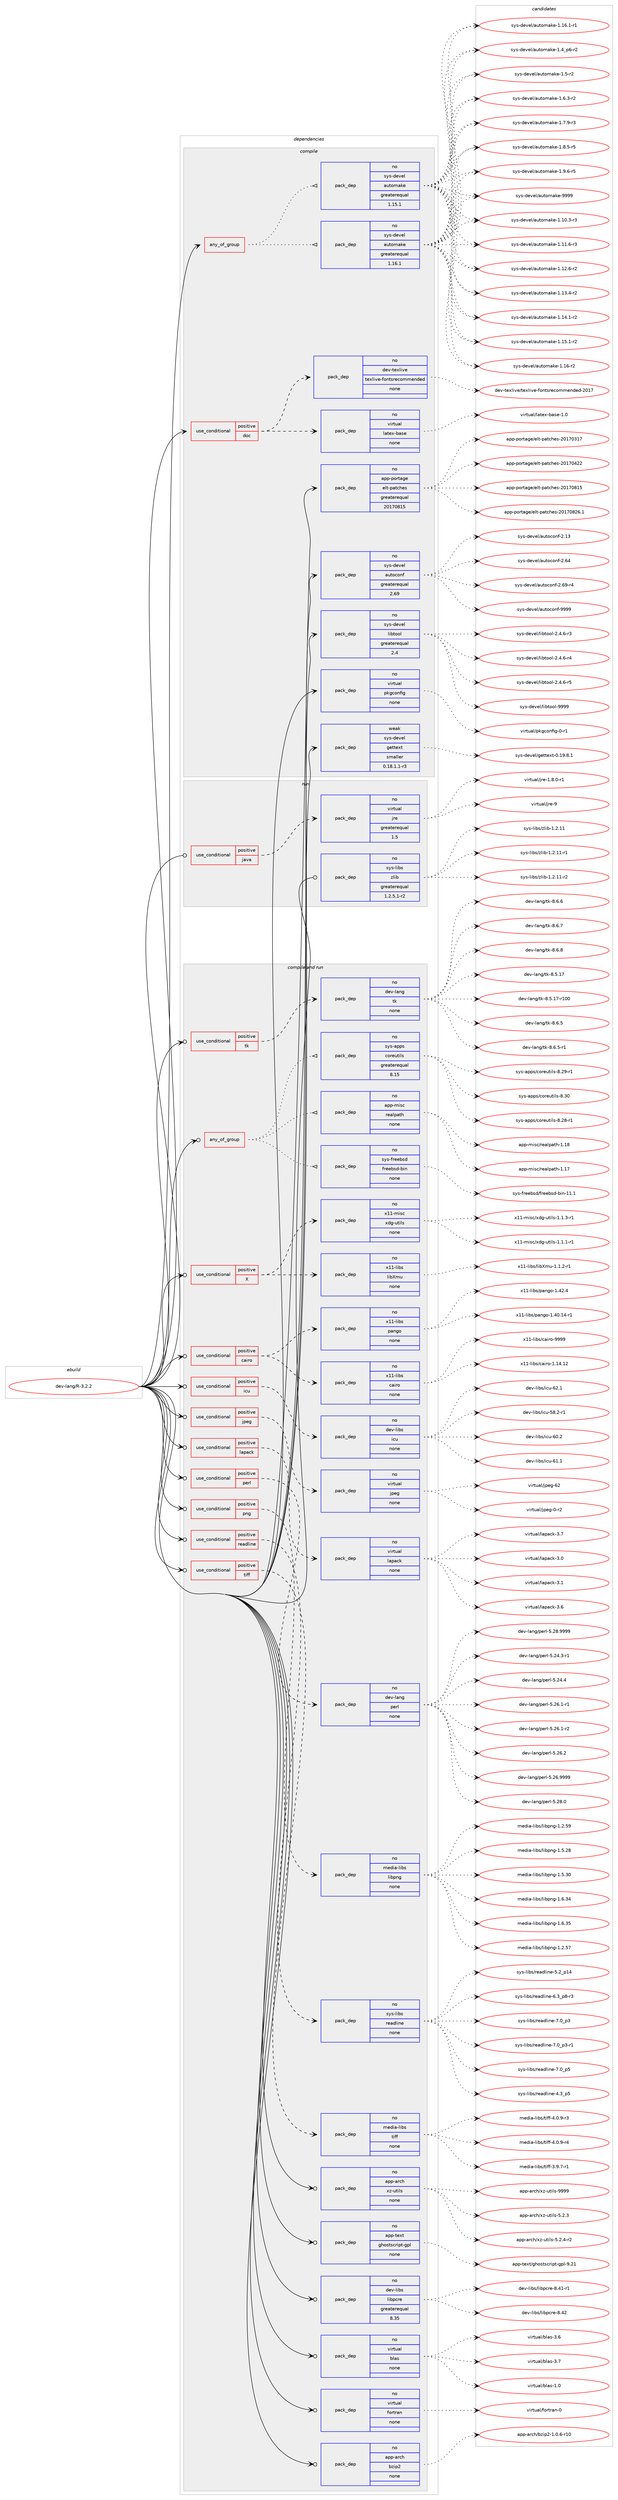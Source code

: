 digraph prolog {

# *************
# Graph options
# *************

newrank=true;
concentrate=true;
compound=true;
graph [rankdir=LR,fontname=Helvetica,fontsize=10,ranksep=1.5];#, ranksep=2.5, nodesep=0.2];
edge  [arrowhead=vee];
node  [fontname=Helvetica,fontsize=10];

# **********
# The ebuild
# **********

subgraph cluster_leftcol {
color=gray;
rank=same;
label=<<i>ebuild</i>>;
id [label="dev-lang/R-3.2.2", color=red, width=4, href="../dev-lang/R-3.2.2.svg"];
}

# ****************
# The dependencies
# ****************

subgraph cluster_midcol {
color=gray;
label=<<i>dependencies</i>>;
subgraph cluster_compile {
fillcolor="#eeeeee";
style=filled;
label=<<i>compile</i>>;
subgraph any60 {
dependency2700 [label=<<TABLE BORDER="0" CELLBORDER="1" CELLSPACING="0" CELLPADDING="4"><TR><TD CELLPADDING="10">any_of_group</TD></TR></TABLE>>, shape=none, color=red];subgraph pack1831 {
dependency2701 [label=<<TABLE BORDER="0" CELLBORDER="1" CELLSPACING="0" CELLPADDING="4" WIDTH="220"><TR><TD ROWSPAN="6" CELLPADDING="30">pack_dep</TD></TR><TR><TD WIDTH="110">no</TD></TR><TR><TD>sys-devel</TD></TR><TR><TD>automake</TD></TR><TR><TD>greaterequal</TD></TR><TR><TD>1.16.1</TD></TR></TABLE>>, shape=none, color=blue];
}
dependency2700:e -> dependency2701:w [weight=20,style="dotted",arrowhead="oinv"];
subgraph pack1832 {
dependency2702 [label=<<TABLE BORDER="0" CELLBORDER="1" CELLSPACING="0" CELLPADDING="4" WIDTH="220"><TR><TD ROWSPAN="6" CELLPADDING="30">pack_dep</TD></TR><TR><TD WIDTH="110">no</TD></TR><TR><TD>sys-devel</TD></TR><TR><TD>automake</TD></TR><TR><TD>greaterequal</TD></TR><TR><TD>1.15.1</TD></TR></TABLE>>, shape=none, color=blue];
}
dependency2700:e -> dependency2702:w [weight=20,style="dotted",arrowhead="oinv"];
}
id:e -> dependency2700:w [weight=20,style="solid",arrowhead="vee"];
subgraph cond801 {
dependency2703 [label=<<TABLE BORDER="0" CELLBORDER="1" CELLSPACING="0" CELLPADDING="4"><TR><TD ROWSPAN="3" CELLPADDING="10">use_conditional</TD></TR><TR><TD>positive</TD></TR><TR><TD>doc</TD></TR></TABLE>>, shape=none, color=red];
subgraph pack1833 {
dependency2704 [label=<<TABLE BORDER="0" CELLBORDER="1" CELLSPACING="0" CELLPADDING="4" WIDTH="220"><TR><TD ROWSPAN="6" CELLPADDING="30">pack_dep</TD></TR><TR><TD WIDTH="110">no</TD></TR><TR><TD>virtual</TD></TR><TR><TD>latex-base</TD></TR><TR><TD>none</TD></TR><TR><TD></TD></TR></TABLE>>, shape=none, color=blue];
}
dependency2703:e -> dependency2704:w [weight=20,style="dashed",arrowhead="vee"];
subgraph pack1834 {
dependency2705 [label=<<TABLE BORDER="0" CELLBORDER="1" CELLSPACING="0" CELLPADDING="4" WIDTH="220"><TR><TD ROWSPAN="6" CELLPADDING="30">pack_dep</TD></TR><TR><TD WIDTH="110">no</TD></TR><TR><TD>dev-texlive</TD></TR><TR><TD>texlive-fontsrecommended</TD></TR><TR><TD>none</TD></TR><TR><TD></TD></TR></TABLE>>, shape=none, color=blue];
}
dependency2703:e -> dependency2705:w [weight=20,style="dashed",arrowhead="vee"];
}
id:e -> dependency2703:w [weight=20,style="solid",arrowhead="vee"];
subgraph pack1835 {
dependency2706 [label=<<TABLE BORDER="0" CELLBORDER="1" CELLSPACING="0" CELLPADDING="4" WIDTH="220"><TR><TD ROWSPAN="6" CELLPADDING="30">pack_dep</TD></TR><TR><TD WIDTH="110">no</TD></TR><TR><TD>app-portage</TD></TR><TR><TD>elt-patches</TD></TR><TR><TD>greaterequal</TD></TR><TR><TD>20170815</TD></TR></TABLE>>, shape=none, color=blue];
}
id:e -> dependency2706:w [weight=20,style="solid",arrowhead="vee"];
subgraph pack1836 {
dependency2707 [label=<<TABLE BORDER="0" CELLBORDER="1" CELLSPACING="0" CELLPADDING="4" WIDTH="220"><TR><TD ROWSPAN="6" CELLPADDING="30">pack_dep</TD></TR><TR><TD WIDTH="110">no</TD></TR><TR><TD>sys-devel</TD></TR><TR><TD>autoconf</TD></TR><TR><TD>greaterequal</TD></TR><TR><TD>2.69</TD></TR></TABLE>>, shape=none, color=blue];
}
id:e -> dependency2707:w [weight=20,style="solid",arrowhead="vee"];
subgraph pack1837 {
dependency2708 [label=<<TABLE BORDER="0" CELLBORDER="1" CELLSPACING="0" CELLPADDING="4" WIDTH="220"><TR><TD ROWSPAN="6" CELLPADDING="30">pack_dep</TD></TR><TR><TD WIDTH="110">no</TD></TR><TR><TD>sys-devel</TD></TR><TR><TD>libtool</TD></TR><TR><TD>greaterequal</TD></TR><TR><TD>2.4</TD></TR></TABLE>>, shape=none, color=blue];
}
id:e -> dependency2708:w [weight=20,style="solid",arrowhead="vee"];
subgraph pack1838 {
dependency2709 [label=<<TABLE BORDER="0" CELLBORDER="1" CELLSPACING="0" CELLPADDING="4" WIDTH="220"><TR><TD ROWSPAN="6" CELLPADDING="30">pack_dep</TD></TR><TR><TD WIDTH="110">no</TD></TR><TR><TD>virtual</TD></TR><TR><TD>pkgconfig</TD></TR><TR><TD>none</TD></TR><TR><TD></TD></TR></TABLE>>, shape=none, color=blue];
}
id:e -> dependency2709:w [weight=20,style="solid",arrowhead="vee"];
subgraph pack1839 {
dependency2710 [label=<<TABLE BORDER="0" CELLBORDER="1" CELLSPACING="0" CELLPADDING="4" WIDTH="220"><TR><TD ROWSPAN="6" CELLPADDING="30">pack_dep</TD></TR><TR><TD WIDTH="110">weak</TD></TR><TR><TD>sys-devel</TD></TR><TR><TD>gettext</TD></TR><TR><TD>smaller</TD></TR><TR><TD>0.18.1.1-r3</TD></TR></TABLE>>, shape=none, color=blue];
}
id:e -> dependency2710:w [weight=20,style="solid",arrowhead="vee"];
}
subgraph cluster_compileandrun {
fillcolor="#eeeeee";
style=filled;
label=<<i>compile and run</i>>;
subgraph any61 {
dependency2711 [label=<<TABLE BORDER="0" CELLBORDER="1" CELLSPACING="0" CELLPADDING="4"><TR><TD CELLPADDING="10">any_of_group</TD></TR></TABLE>>, shape=none, color=red];subgraph pack1840 {
dependency2712 [label=<<TABLE BORDER="0" CELLBORDER="1" CELLSPACING="0" CELLPADDING="4" WIDTH="220"><TR><TD ROWSPAN="6" CELLPADDING="30">pack_dep</TD></TR><TR><TD WIDTH="110">no</TD></TR><TR><TD>sys-apps</TD></TR><TR><TD>coreutils</TD></TR><TR><TD>greaterequal</TD></TR><TR><TD>8.15</TD></TR></TABLE>>, shape=none, color=blue];
}
dependency2711:e -> dependency2712:w [weight=20,style="dotted",arrowhead="oinv"];
subgraph pack1841 {
dependency2713 [label=<<TABLE BORDER="0" CELLBORDER="1" CELLSPACING="0" CELLPADDING="4" WIDTH="220"><TR><TD ROWSPAN="6" CELLPADDING="30">pack_dep</TD></TR><TR><TD WIDTH="110">no</TD></TR><TR><TD>sys-freebsd</TD></TR><TR><TD>freebsd-bin</TD></TR><TR><TD>none</TD></TR><TR><TD></TD></TR></TABLE>>, shape=none, color=blue];
}
dependency2711:e -> dependency2713:w [weight=20,style="dotted",arrowhead="oinv"];
subgraph pack1842 {
dependency2714 [label=<<TABLE BORDER="0" CELLBORDER="1" CELLSPACING="0" CELLPADDING="4" WIDTH="220"><TR><TD ROWSPAN="6" CELLPADDING="30">pack_dep</TD></TR><TR><TD WIDTH="110">no</TD></TR><TR><TD>app-misc</TD></TR><TR><TD>realpath</TD></TR><TR><TD>none</TD></TR><TR><TD></TD></TR></TABLE>>, shape=none, color=blue];
}
dependency2711:e -> dependency2714:w [weight=20,style="dotted",arrowhead="oinv"];
}
id:e -> dependency2711:w [weight=20,style="solid",arrowhead="odotvee"];
subgraph cond802 {
dependency2715 [label=<<TABLE BORDER="0" CELLBORDER="1" CELLSPACING="0" CELLPADDING="4"><TR><TD ROWSPAN="3" CELLPADDING="10">use_conditional</TD></TR><TR><TD>positive</TD></TR><TR><TD>X</TD></TR></TABLE>>, shape=none, color=red];
subgraph pack1843 {
dependency2716 [label=<<TABLE BORDER="0" CELLBORDER="1" CELLSPACING="0" CELLPADDING="4" WIDTH="220"><TR><TD ROWSPAN="6" CELLPADDING="30">pack_dep</TD></TR><TR><TD WIDTH="110">no</TD></TR><TR><TD>x11-libs</TD></TR><TR><TD>libXmu</TD></TR><TR><TD>none</TD></TR><TR><TD></TD></TR></TABLE>>, shape=none, color=blue];
}
dependency2715:e -> dependency2716:w [weight=20,style="dashed",arrowhead="vee"];
subgraph pack1844 {
dependency2717 [label=<<TABLE BORDER="0" CELLBORDER="1" CELLSPACING="0" CELLPADDING="4" WIDTH="220"><TR><TD ROWSPAN="6" CELLPADDING="30">pack_dep</TD></TR><TR><TD WIDTH="110">no</TD></TR><TR><TD>x11-misc</TD></TR><TR><TD>xdg-utils</TD></TR><TR><TD>none</TD></TR><TR><TD></TD></TR></TABLE>>, shape=none, color=blue];
}
dependency2715:e -> dependency2717:w [weight=20,style="dashed",arrowhead="vee"];
}
id:e -> dependency2715:w [weight=20,style="solid",arrowhead="odotvee"];
subgraph cond803 {
dependency2718 [label=<<TABLE BORDER="0" CELLBORDER="1" CELLSPACING="0" CELLPADDING="4"><TR><TD ROWSPAN="3" CELLPADDING="10">use_conditional</TD></TR><TR><TD>positive</TD></TR><TR><TD>cairo</TD></TR></TABLE>>, shape=none, color=red];
subgraph pack1845 {
dependency2719 [label=<<TABLE BORDER="0" CELLBORDER="1" CELLSPACING="0" CELLPADDING="4" WIDTH="220"><TR><TD ROWSPAN="6" CELLPADDING="30">pack_dep</TD></TR><TR><TD WIDTH="110">no</TD></TR><TR><TD>x11-libs</TD></TR><TR><TD>cairo</TD></TR><TR><TD>none</TD></TR><TR><TD></TD></TR></TABLE>>, shape=none, color=blue];
}
dependency2718:e -> dependency2719:w [weight=20,style="dashed",arrowhead="vee"];
subgraph pack1846 {
dependency2720 [label=<<TABLE BORDER="0" CELLBORDER="1" CELLSPACING="0" CELLPADDING="4" WIDTH="220"><TR><TD ROWSPAN="6" CELLPADDING="30">pack_dep</TD></TR><TR><TD WIDTH="110">no</TD></TR><TR><TD>x11-libs</TD></TR><TR><TD>pango</TD></TR><TR><TD>none</TD></TR><TR><TD></TD></TR></TABLE>>, shape=none, color=blue];
}
dependency2718:e -> dependency2720:w [weight=20,style="dashed",arrowhead="vee"];
}
id:e -> dependency2718:w [weight=20,style="solid",arrowhead="odotvee"];
subgraph cond804 {
dependency2721 [label=<<TABLE BORDER="0" CELLBORDER="1" CELLSPACING="0" CELLPADDING="4"><TR><TD ROWSPAN="3" CELLPADDING="10">use_conditional</TD></TR><TR><TD>positive</TD></TR><TR><TD>icu</TD></TR></TABLE>>, shape=none, color=red];
subgraph pack1847 {
dependency2722 [label=<<TABLE BORDER="0" CELLBORDER="1" CELLSPACING="0" CELLPADDING="4" WIDTH="220"><TR><TD ROWSPAN="6" CELLPADDING="30">pack_dep</TD></TR><TR><TD WIDTH="110">no</TD></TR><TR><TD>dev-libs</TD></TR><TR><TD>icu</TD></TR><TR><TD>none</TD></TR><TR><TD></TD></TR></TABLE>>, shape=none, color=blue];
}
dependency2721:e -> dependency2722:w [weight=20,style="dashed",arrowhead="vee"];
}
id:e -> dependency2721:w [weight=20,style="solid",arrowhead="odotvee"];
subgraph cond805 {
dependency2723 [label=<<TABLE BORDER="0" CELLBORDER="1" CELLSPACING="0" CELLPADDING="4"><TR><TD ROWSPAN="3" CELLPADDING="10">use_conditional</TD></TR><TR><TD>positive</TD></TR><TR><TD>jpeg</TD></TR></TABLE>>, shape=none, color=red];
subgraph pack1848 {
dependency2724 [label=<<TABLE BORDER="0" CELLBORDER="1" CELLSPACING="0" CELLPADDING="4" WIDTH="220"><TR><TD ROWSPAN="6" CELLPADDING="30">pack_dep</TD></TR><TR><TD WIDTH="110">no</TD></TR><TR><TD>virtual</TD></TR><TR><TD>jpeg</TD></TR><TR><TD>none</TD></TR><TR><TD></TD></TR></TABLE>>, shape=none, color=blue];
}
dependency2723:e -> dependency2724:w [weight=20,style="dashed",arrowhead="vee"];
}
id:e -> dependency2723:w [weight=20,style="solid",arrowhead="odotvee"];
subgraph cond806 {
dependency2725 [label=<<TABLE BORDER="0" CELLBORDER="1" CELLSPACING="0" CELLPADDING="4"><TR><TD ROWSPAN="3" CELLPADDING="10">use_conditional</TD></TR><TR><TD>positive</TD></TR><TR><TD>lapack</TD></TR></TABLE>>, shape=none, color=red];
subgraph pack1849 {
dependency2726 [label=<<TABLE BORDER="0" CELLBORDER="1" CELLSPACING="0" CELLPADDING="4" WIDTH="220"><TR><TD ROWSPAN="6" CELLPADDING="30">pack_dep</TD></TR><TR><TD WIDTH="110">no</TD></TR><TR><TD>virtual</TD></TR><TR><TD>lapack</TD></TR><TR><TD>none</TD></TR><TR><TD></TD></TR></TABLE>>, shape=none, color=blue];
}
dependency2725:e -> dependency2726:w [weight=20,style="dashed",arrowhead="vee"];
}
id:e -> dependency2725:w [weight=20,style="solid",arrowhead="odotvee"];
subgraph cond807 {
dependency2727 [label=<<TABLE BORDER="0" CELLBORDER="1" CELLSPACING="0" CELLPADDING="4"><TR><TD ROWSPAN="3" CELLPADDING="10">use_conditional</TD></TR><TR><TD>positive</TD></TR><TR><TD>perl</TD></TR></TABLE>>, shape=none, color=red];
subgraph pack1850 {
dependency2728 [label=<<TABLE BORDER="0" CELLBORDER="1" CELLSPACING="0" CELLPADDING="4" WIDTH="220"><TR><TD ROWSPAN="6" CELLPADDING="30">pack_dep</TD></TR><TR><TD WIDTH="110">no</TD></TR><TR><TD>dev-lang</TD></TR><TR><TD>perl</TD></TR><TR><TD>none</TD></TR><TR><TD></TD></TR></TABLE>>, shape=none, color=blue];
}
dependency2727:e -> dependency2728:w [weight=20,style="dashed",arrowhead="vee"];
}
id:e -> dependency2727:w [weight=20,style="solid",arrowhead="odotvee"];
subgraph cond808 {
dependency2729 [label=<<TABLE BORDER="0" CELLBORDER="1" CELLSPACING="0" CELLPADDING="4"><TR><TD ROWSPAN="3" CELLPADDING="10">use_conditional</TD></TR><TR><TD>positive</TD></TR><TR><TD>png</TD></TR></TABLE>>, shape=none, color=red];
subgraph pack1851 {
dependency2730 [label=<<TABLE BORDER="0" CELLBORDER="1" CELLSPACING="0" CELLPADDING="4" WIDTH="220"><TR><TD ROWSPAN="6" CELLPADDING="30">pack_dep</TD></TR><TR><TD WIDTH="110">no</TD></TR><TR><TD>media-libs</TD></TR><TR><TD>libpng</TD></TR><TR><TD>none</TD></TR><TR><TD></TD></TR></TABLE>>, shape=none, color=blue];
}
dependency2729:e -> dependency2730:w [weight=20,style="dashed",arrowhead="vee"];
}
id:e -> dependency2729:w [weight=20,style="solid",arrowhead="odotvee"];
subgraph cond809 {
dependency2731 [label=<<TABLE BORDER="0" CELLBORDER="1" CELLSPACING="0" CELLPADDING="4"><TR><TD ROWSPAN="3" CELLPADDING="10">use_conditional</TD></TR><TR><TD>positive</TD></TR><TR><TD>readline</TD></TR></TABLE>>, shape=none, color=red];
subgraph pack1852 {
dependency2732 [label=<<TABLE BORDER="0" CELLBORDER="1" CELLSPACING="0" CELLPADDING="4" WIDTH="220"><TR><TD ROWSPAN="6" CELLPADDING="30">pack_dep</TD></TR><TR><TD WIDTH="110">no</TD></TR><TR><TD>sys-libs</TD></TR><TR><TD>readline</TD></TR><TR><TD>none</TD></TR><TR><TD></TD></TR></TABLE>>, shape=none, color=blue];
}
dependency2731:e -> dependency2732:w [weight=20,style="dashed",arrowhead="vee"];
}
id:e -> dependency2731:w [weight=20,style="solid",arrowhead="odotvee"];
subgraph cond810 {
dependency2733 [label=<<TABLE BORDER="0" CELLBORDER="1" CELLSPACING="0" CELLPADDING="4"><TR><TD ROWSPAN="3" CELLPADDING="10">use_conditional</TD></TR><TR><TD>positive</TD></TR><TR><TD>tiff</TD></TR></TABLE>>, shape=none, color=red];
subgraph pack1853 {
dependency2734 [label=<<TABLE BORDER="0" CELLBORDER="1" CELLSPACING="0" CELLPADDING="4" WIDTH="220"><TR><TD ROWSPAN="6" CELLPADDING="30">pack_dep</TD></TR><TR><TD WIDTH="110">no</TD></TR><TR><TD>media-libs</TD></TR><TR><TD>tiff</TD></TR><TR><TD>none</TD></TR><TR><TD></TD></TR></TABLE>>, shape=none, color=blue];
}
dependency2733:e -> dependency2734:w [weight=20,style="dashed",arrowhead="vee"];
}
id:e -> dependency2733:w [weight=20,style="solid",arrowhead="odotvee"];
subgraph cond811 {
dependency2735 [label=<<TABLE BORDER="0" CELLBORDER="1" CELLSPACING="0" CELLPADDING="4"><TR><TD ROWSPAN="3" CELLPADDING="10">use_conditional</TD></TR><TR><TD>positive</TD></TR><TR><TD>tk</TD></TR></TABLE>>, shape=none, color=red];
subgraph pack1854 {
dependency2736 [label=<<TABLE BORDER="0" CELLBORDER="1" CELLSPACING="0" CELLPADDING="4" WIDTH="220"><TR><TD ROWSPAN="6" CELLPADDING="30">pack_dep</TD></TR><TR><TD WIDTH="110">no</TD></TR><TR><TD>dev-lang</TD></TR><TR><TD>tk</TD></TR><TR><TD>none</TD></TR><TR><TD></TD></TR></TABLE>>, shape=none, color=blue];
}
dependency2735:e -> dependency2736:w [weight=20,style="dashed",arrowhead="vee"];
}
id:e -> dependency2735:w [weight=20,style="solid",arrowhead="odotvee"];
subgraph pack1855 {
dependency2737 [label=<<TABLE BORDER="0" CELLBORDER="1" CELLSPACING="0" CELLPADDING="4" WIDTH="220"><TR><TD ROWSPAN="6" CELLPADDING="30">pack_dep</TD></TR><TR><TD WIDTH="110">no</TD></TR><TR><TD>app-arch</TD></TR><TR><TD>bzip2</TD></TR><TR><TD>none</TD></TR><TR><TD></TD></TR></TABLE>>, shape=none, color=blue];
}
id:e -> dependency2737:w [weight=20,style="solid",arrowhead="odotvee"];
subgraph pack1856 {
dependency2738 [label=<<TABLE BORDER="0" CELLBORDER="1" CELLSPACING="0" CELLPADDING="4" WIDTH="220"><TR><TD ROWSPAN="6" CELLPADDING="30">pack_dep</TD></TR><TR><TD WIDTH="110">no</TD></TR><TR><TD>app-arch</TD></TR><TR><TD>xz-utils</TD></TR><TR><TD>none</TD></TR><TR><TD></TD></TR></TABLE>>, shape=none, color=blue];
}
id:e -> dependency2738:w [weight=20,style="solid",arrowhead="odotvee"];
subgraph pack1857 {
dependency2739 [label=<<TABLE BORDER="0" CELLBORDER="1" CELLSPACING="0" CELLPADDING="4" WIDTH="220"><TR><TD ROWSPAN="6" CELLPADDING="30">pack_dep</TD></TR><TR><TD WIDTH="110">no</TD></TR><TR><TD>app-text</TD></TR><TR><TD>ghostscript-gpl</TD></TR><TR><TD>none</TD></TR><TR><TD></TD></TR></TABLE>>, shape=none, color=blue];
}
id:e -> dependency2739:w [weight=20,style="solid",arrowhead="odotvee"];
subgraph pack1858 {
dependency2740 [label=<<TABLE BORDER="0" CELLBORDER="1" CELLSPACING="0" CELLPADDING="4" WIDTH="220"><TR><TD ROWSPAN="6" CELLPADDING="30">pack_dep</TD></TR><TR><TD WIDTH="110">no</TD></TR><TR><TD>dev-libs</TD></TR><TR><TD>libpcre</TD></TR><TR><TD>greaterequal</TD></TR><TR><TD>8.35</TD></TR></TABLE>>, shape=none, color=blue];
}
id:e -> dependency2740:w [weight=20,style="solid",arrowhead="odotvee"];
subgraph pack1859 {
dependency2741 [label=<<TABLE BORDER="0" CELLBORDER="1" CELLSPACING="0" CELLPADDING="4" WIDTH="220"><TR><TD ROWSPAN="6" CELLPADDING="30">pack_dep</TD></TR><TR><TD WIDTH="110">no</TD></TR><TR><TD>virtual</TD></TR><TR><TD>blas</TD></TR><TR><TD>none</TD></TR><TR><TD></TD></TR></TABLE>>, shape=none, color=blue];
}
id:e -> dependency2741:w [weight=20,style="solid",arrowhead="odotvee"];
subgraph pack1860 {
dependency2742 [label=<<TABLE BORDER="0" CELLBORDER="1" CELLSPACING="0" CELLPADDING="4" WIDTH="220"><TR><TD ROWSPAN="6" CELLPADDING="30">pack_dep</TD></TR><TR><TD WIDTH="110">no</TD></TR><TR><TD>virtual</TD></TR><TR><TD>fortran</TD></TR><TR><TD>none</TD></TR><TR><TD></TD></TR></TABLE>>, shape=none, color=blue];
}
id:e -> dependency2742:w [weight=20,style="solid",arrowhead="odotvee"];
}
subgraph cluster_run {
fillcolor="#eeeeee";
style=filled;
label=<<i>run</i>>;
subgraph cond812 {
dependency2743 [label=<<TABLE BORDER="0" CELLBORDER="1" CELLSPACING="0" CELLPADDING="4"><TR><TD ROWSPAN="3" CELLPADDING="10">use_conditional</TD></TR><TR><TD>positive</TD></TR><TR><TD>java</TD></TR></TABLE>>, shape=none, color=red];
subgraph pack1861 {
dependency2744 [label=<<TABLE BORDER="0" CELLBORDER="1" CELLSPACING="0" CELLPADDING="4" WIDTH="220"><TR><TD ROWSPAN="6" CELLPADDING="30">pack_dep</TD></TR><TR><TD WIDTH="110">no</TD></TR><TR><TD>virtual</TD></TR><TR><TD>jre</TD></TR><TR><TD>greaterequal</TD></TR><TR><TD>1.5</TD></TR></TABLE>>, shape=none, color=blue];
}
dependency2743:e -> dependency2744:w [weight=20,style="dashed",arrowhead="vee"];
}
id:e -> dependency2743:w [weight=20,style="solid",arrowhead="odot"];
subgraph pack1862 {
dependency2745 [label=<<TABLE BORDER="0" CELLBORDER="1" CELLSPACING="0" CELLPADDING="4" WIDTH="220"><TR><TD ROWSPAN="6" CELLPADDING="30">pack_dep</TD></TR><TR><TD WIDTH="110">no</TD></TR><TR><TD>sys-libs</TD></TR><TR><TD>zlib</TD></TR><TR><TD>greaterequal</TD></TR><TR><TD>1.2.5.1-r2</TD></TR></TABLE>>, shape=none, color=blue];
}
id:e -> dependency2745:w [weight=20,style="solid",arrowhead="odot"];
}
}

# **************
# The candidates
# **************

subgraph cluster_choices {
rank=same;
color=gray;
label=<<i>candidates</i>>;

subgraph choice1831 {
color=black;
nodesep=1;
choice11512111545100101118101108479711711611110997107101454946494846514511451 [label="sys-devel/automake-1.10.3-r3", color=red, width=4,href="../sys-devel/automake-1.10.3-r3.svg"];
choice11512111545100101118101108479711711611110997107101454946494946544511451 [label="sys-devel/automake-1.11.6-r3", color=red, width=4,href="../sys-devel/automake-1.11.6-r3.svg"];
choice11512111545100101118101108479711711611110997107101454946495046544511450 [label="sys-devel/automake-1.12.6-r2", color=red, width=4,href="../sys-devel/automake-1.12.6-r2.svg"];
choice11512111545100101118101108479711711611110997107101454946495146524511450 [label="sys-devel/automake-1.13.4-r2", color=red, width=4,href="../sys-devel/automake-1.13.4-r2.svg"];
choice11512111545100101118101108479711711611110997107101454946495246494511450 [label="sys-devel/automake-1.14.1-r2", color=red, width=4,href="../sys-devel/automake-1.14.1-r2.svg"];
choice11512111545100101118101108479711711611110997107101454946495346494511450 [label="sys-devel/automake-1.15.1-r2", color=red, width=4,href="../sys-devel/automake-1.15.1-r2.svg"];
choice1151211154510010111810110847971171161111099710710145494649544511450 [label="sys-devel/automake-1.16-r2", color=red, width=4,href="../sys-devel/automake-1.16-r2.svg"];
choice11512111545100101118101108479711711611110997107101454946495446494511449 [label="sys-devel/automake-1.16.1-r1", color=red, width=4,href="../sys-devel/automake-1.16.1-r1.svg"];
choice115121115451001011181011084797117116111109971071014549465295112544511450 [label="sys-devel/automake-1.4_p6-r2", color=red, width=4,href="../sys-devel/automake-1.4_p6-r2.svg"];
choice11512111545100101118101108479711711611110997107101454946534511450 [label="sys-devel/automake-1.5-r2", color=red, width=4,href="../sys-devel/automake-1.5-r2.svg"];
choice115121115451001011181011084797117116111109971071014549465446514511450 [label="sys-devel/automake-1.6.3-r2", color=red, width=4,href="../sys-devel/automake-1.6.3-r2.svg"];
choice115121115451001011181011084797117116111109971071014549465546574511451 [label="sys-devel/automake-1.7.9-r3", color=red, width=4,href="../sys-devel/automake-1.7.9-r3.svg"];
choice115121115451001011181011084797117116111109971071014549465646534511453 [label="sys-devel/automake-1.8.5-r5", color=red, width=4,href="../sys-devel/automake-1.8.5-r5.svg"];
choice115121115451001011181011084797117116111109971071014549465746544511453 [label="sys-devel/automake-1.9.6-r5", color=red, width=4,href="../sys-devel/automake-1.9.6-r5.svg"];
choice115121115451001011181011084797117116111109971071014557575757 [label="sys-devel/automake-9999", color=red, width=4,href="../sys-devel/automake-9999.svg"];
dependency2701:e -> choice11512111545100101118101108479711711611110997107101454946494846514511451:w [style=dotted,weight="100"];
dependency2701:e -> choice11512111545100101118101108479711711611110997107101454946494946544511451:w [style=dotted,weight="100"];
dependency2701:e -> choice11512111545100101118101108479711711611110997107101454946495046544511450:w [style=dotted,weight="100"];
dependency2701:e -> choice11512111545100101118101108479711711611110997107101454946495146524511450:w [style=dotted,weight="100"];
dependency2701:e -> choice11512111545100101118101108479711711611110997107101454946495246494511450:w [style=dotted,weight="100"];
dependency2701:e -> choice11512111545100101118101108479711711611110997107101454946495346494511450:w [style=dotted,weight="100"];
dependency2701:e -> choice1151211154510010111810110847971171161111099710710145494649544511450:w [style=dotted,weight="100"];
dependency2701:e -> choice11512111545100101118101108479711711611110997107101454946495446494511449:w [style=dotted,weight="100"];
dependency2701:e -> choice115121115451001011181011084797117116111109971071014549465295112544511450:w [style=dotted,weight="100"];
dependency2701:e -> choice11512111545100101118101108479711711611110997107101454946534511450:w [style=dotted,weight="100"];
dependency2701:e -> choice115121115451001011181011084797117116111109971071014549465446514511450:w [style=dotted,weight="100"];
dependency2701:e -> choice115121115451001011181011084797117116111109971071014549465546574511451:w [style=dotted,weight="100"];
dependency2701:e -> choice115121115451001011181011084797117116111109971071014549465646534511453:w [style=dotted,weight="100"];
dependency2701:e -> choice115121115451001011181011084797117116111109971071014549465746544511453:w [style=dotted,weight="100"];
dependency2701:e -> choice115121115451001011181011084797117116111109971071014557575757:w [style=dotted,weight="100"];
}
subgraph choice1832 {
color=black;
nodesep=1;
choice11512111545100101118101108479711711611110997107101454946494846514511451 [label="sys-devel/automake-1.10.3-r3", color=red, width=4,href="../sys-devel/automake-1.10.3-r3.svg"];
choice11512111545100101118101108479711711611110997107101454946494946544511451 [label="sys-devel/automake-1.11.6-r3", color=red, width=4,href="../sys-devel/automake-1.11.6-r3.svg"];
choice11512111545100101118101108479711711611110997107101454946495046544511450 [label="sys-devel/automake-1.12.6-r2", color=red, width=4,href="../sys-devel/automake-1.12.6-r2.svg"];
choice11512111545100101118101108479711711611110997107101454946495146524511450 [label="sys-devel/automake-1.13.4-r2", color=red, width=4,href="../sys-devel/automake-1.13.4-r2.svg"];
choice11512111545100101118101108479711711611110997107101454946495246494511450 [label="sys-devel/automake-1.14.1-r2", color=red, width=4,href="../sys-devel/automake-1.14.1-r2.svg"];
choice11512111545100101118101108479711711611110997107101454946495346494511450 [label="sys-devel/automake-1.15.1-r2", color=red, width=4,href="../sys-devel/automake-1.15.1-r2.svg"];
choice1151211154510010111810110847971171161111099710710145494649544511450 [label="sys-devel/automake-1.16-r2", color=red, width=4,href="../sys-devel/automake-1.16-r2.svg"];
choice11512111545100101118101108479711711611110997107101454946495446494511449 [label="sys-devel/automake-1.16.1-r1", color=red, width=4,href="../sys-devel/automake-1.16.1-r1.svg"];
choice115121115451001011181011084797117116111109971071014549465295112544511450 [label="sys-devel/automake-1.4_p6-r2", color=red, width=4,href="../sys-devel/automake-1.4_p6-r2.svg"];
choice11512111545100101118101108479711711611110997107101454946534511450 [label="sys-devel/automake-1.5-r2", color=red, width=4,href="../sys-devel/automake-1.5-r2.svg"];
choice115121115451001011181011084797117116111109971071014549465446514511450 [label="sys-devel/automake-1.6.3-r2", color=red, width=4,href="../sys-devel/automake-1.6.3-r2.svg"];
choice115121115451001011181011084797117116111109971071014549465546574511451 [label="sys-devel/automake-1.7.9-r3", color=red, width=4,href="../sys-devel/automake-1.7.9-r3.svg"];
choice115121115451001011181011084797117116111109971071014549465646534511453 [label="sys-devel/automake-1.8.5-r5", color=red, width=4,href="../sys-devel/automake-1.8.5-r5.svg"];
choice115121115451001011181011084797117116111109971071014549465746544511453 [label="sys-devel/automake-1.9.6-r5", color=red, width=4,href="../sys-devel/automake-1.9.6-r5.svg"];
choice115121115451001011181011084797117116111109971071014557575757 [label="sys-devel/automake-9999", color=red, width=4,href="../sys-devel/automake-9999.svg"];
dependency2702:e -> choice11512111545100101118101108479711711611110997107101454946494846514511451:w [style=dotted,weight="100"];
dependency2702:e -> choice11512111545100101118101108479711711611110997107101454946494946544511451:w [style=dotted,weight="100"];
dependency2702:e -> choice11512111545100101118101108479711711611110997107101454946495046544511450:w [style=dotted,weight="100"];
dependency2702:e -> choice11512111545100101118101108479711711611110997107101454946495146524511450:w [style=dotted,weight="100"];
dependency2702:e -> choice11512111545100101118101108479711711611110997107101454946495246494511450:w [style=dotted,weight="100"];
dependency2702:e -> choice11512111545100101118101108479711711611110997107101454946495346494511450:w [style=dotted,weight="100"];
dependency2702:e -> choice1151211154510010111810110847971171161111099710710145494649544511450:w [style=dotted,weight="100"];
dependency2702:e -> choice11512111545100101118101108479711711611110997107101454946495446494511449:w [style=dotted,weight="100"];
dependency2702:e -> choice115121115451001011181011084797117116111109971071014549465295112544511450:w [style=dotted,weight="100"];
dependency2702:e -> choice11512111545100101118101108479711711611110997107101454946534511450:w [style=dotted,weight="100"];
dependency2702:e -> choice115121115451001011181011084797117116111109971071014549465446514511450:w [style=dotted,weight="100"];
dependency2702:e -> choice115121115451001011181011084797117116111109971071014549465546574511451:w [style=dotted,weight="100"];
dependency2702:e -> choice115121115451001011181011084797117116111109971071014549465646534511453:w [style=dotted,weight="100"];
dependency2702:e -> choice115121115451001011181011084797117116111109971071014549465746544511453:w [style=dotted,weight="100"];
dependency2702:e -> choice115121115451001011181011084797117116111109971071014557575757:w [style=dotted,weight="100"];
}
subgraph choice1833 {
color=black;
nodesep=1;
choice11810511411611797108471089711610112045989711510145494648 [label="virtual/latex-base-1.0", color=red, width=4,href="../virtual/latex-base-1.0.svg"];
dependency2704:e -> choice11810511411611797108471089711610112045989711510145494648:w [style=dotted,weight="100"];
}
subgraph choice1834 {
color=black;
nodesep=1;
choice100101118451161011201081051181014711610112010810511810145102111110116115114101991111091091011101001011004550484955 [label="dev-texlive/texlive-fontsrecommended-2017", color=red, width=4,href="../dev-texlive/texlive-fontsrecommended-2017.svg"];
dependency2705:e -> choice100101118451161011201081051181014711610112010810511810145102111110116115114101991111091091011101001011004550484955:w [style=dotted,weight="100"];
}
subgraph choice1835 {
color=black;
nodesep=1;
choice97112112451121111141169710310147101108116451129711699104101115455048495548514955 [label="app-portage/elt-patches-20170317", color=red, width=4,href="../app-portage/elt-patches-20170317.svg"];
choice97112112451121111141169710310147101108116451129711699104101115455048495548525050 [label="app-portage/elt-patches-20170422", color=red, width=4,href="../app-portage/elt-patches-20170422.svg"];
choice97112112451121111141169710310147101108116451129711699104101115455048495548564953 [label="app-portage/elt-patches-20170815", color=red, width=4,href="../app-portage/elt-patches-20170815.svg"];
choice971121124511211111411697103101471011081164511297116991041011154550484955485650544649 [label="app-portage/elt-patches-20170826.1", color=red, width=4,href="../app-portage/elt-patches-20170826.1.svg"];
dependency2706:e -> choice97112112451121111141169710310147101108116451129711699104101115455048495548514955:w [style=dotted,weight="100"];
dependency2706:e -> choice97112112451121111141169710310147101108116451129711699104101115455048495548525050:w [style=dotted,weight="100"];
dependency2706:e -> choice97112112451121111141169710310147101108116451129711699104101115455048495548564953:w [style=dotted,weight="100"];
dependency2706:e -> choice971121124511211111411697103101471011081164511297116991041011154550484955485650544649:w [style=dotted,weight="100"];
}
subgraph choice1836 {
color=black;
nodesep=1;
choice115121115451001011181011084797117116111991111101024550464951 [label="sys-devel/autoconf-2.13", color=red, width=4,href="../sys-devel/autoconf-2.13.svg"];
choice115121115451001011181011084797117116111991111101024550465452 [label="sys-devel/autoconf-2.64", color=red, width=4,href="../sys-devel/autoconf-2.64.svg"];
choice1151211154510010111810110847971171161119911111010245504654574511452 [label="sys-devel/autoconf-2.69-r4", color=red, width=4,href="../sys-devel/autoconf-2.69-r4.svg"];
choice115121115451001011181011084797117116111991111101024557575757 [label="sys-devel/autoconf-9999", color=red, width=4,href="../sys-devel/autoconf-9999.svg"];
dependency2707:e -> choice115121115451001011181011084797117116111991111101024550464951:w [style=dotted,weight="100"];
dependency2707:e -> choice115121115451001011181011084797117116111991111101024550465452:w [style=dotted,weight="100"];
dependency2707:e -> choice1151211154510010111810110847971171161119911111010245504654574511452:w [style=dotted,weight="100"];
dependency2707:e -> choice115121115451001011181011084797117116111991111101024557575757:w [style=dotted,weight="100"];
}
subgraph choice1837 {
color=black;
nodesep=1;
choice1151211154510010111810110847108105981161111111084550465246544511451 [label="sys-devel/libtool-2.4.6-r3", color=red, width=4,href="../sys-devel/libtool-2.4.6-r3.svg"];
choice1151211154510010111810110847108105981161111111084550465246544511452 [label="sys-devel/libtool-2.4.6-r4", color=red, width=4,href="../sys-devel/libtool-2.4.6-r4.svg"];
choice1151211154510010111810110847108105981161111111084550465246544511453 [label="sys-devel/libtool-2.4.6-r5", color=red, width=4,href="../sys-devel/libtool-2.4.6-r5.svg"];
choice1151211154510010111810110847108105981161111111084557575757 [label="sys-devel/libtool-9999", color=red, width=4,href="../sys-devel/libtool-9999.svg"];
dependency2708:e -> choice1151211154510010111810110847108105981161111111084550465246544511451:w [style=dotted,weight="100"];
dependency2708:e -> choice1151211154510010111810110847108105981161111111084550465246544511452:w [style=dotted,weight="100"];
dependency2708:e -> choice1151211154510010111810110847108105981161111111084550465246544511453:w [style=dotted,weight="100"];
dependency2708:e -> choice1151211154510010111810110847108105981161111111084557575757:w [style=dotted,weight="100"];
}
subgraph choice1838 {
color=black;
nodesep=1;
choice11810511411611797108471121071039911111010210510345484511449 [label="virtual/pkgconfig-0-r1", color=red, width=4,href="../virtual/pkgconfig-0-r1.svg"];
dependency2709:e -> choice11810511411611797108471121071039911111010210510345484511449:w [style=dotted,weight="100"];
}
subgraph choice1839 {
color=black;
nodesep=1;
choice1151211154510010111810110847103101116116101120116454846495746564649 [label="sys-devel/gettext-0.19.8.1", color=red, width=4,href="../sys-devel/gettext-0.19.8.1.svg"];
dependency2710:e -> choice1151211154510010111810110847103101116116101120116454846495746564649:w [style=dotted,weight="100"];
}
subgraph choice1840 {
color=black;
nodesep=1;
choice1151211154597112112115479911111410111711610510811545564650564511449 [label="sys-apps/coreutils-8.28-r1", color=red, width=4,href="../sys-apps/coreutils-8.28-r1.svg"];
choice1151211154597112112115479911111410111711610510811545564650574511449 [label="sys-apps/coreutils-8.29-r1", color=red, width=4,href="../sys-apps/coreutils-8.29-r1.svg"];
choice115121115459711211211547991111141011171161051081154556465148 [label="sys-apps/coreutils-8.30", color=red, width=4,href="../sys-apps/coreutils-8.30.svg"];
dependency2712:e -> choice1151211154597112112115479911111410111711610510811545564650564511449:w [style=dotted,weight="100"];
dependency2712:e -> choice1151211154597112112115479911111410111711610510811545564650574511449:w [style=dotted,weight="100"];
dependency2712:e -> choice115121115459711211211547991111141011171161051081154556465148:w [style=dotted,weight="100"];
}
subgraph choice1841 {
color=black;
nodesep=1;
choice1151211154510211410110198115100471021141011019811510045981051104549494649 [label="sys-freebsd/freebsd-bin-11.1", color=red, width=4,href="../sys-freebsd/freebsd-bin-11.1.svg"];
dependency2713:e -> choice1151211154510211410110198115100471021141011019811510045981051104549494649:w [style=dotted,weight="100"];
}
subgraph choice1842 {
color=black;
nodesep=1;
choice9711211245109105115994711410197108112971161044549464955 [label="app-misc/realpath-1.17", color=red, width=4,href="../app-misc/realpath-1.17.svg"];
choice9711211245109105115994711410197108112971161044549464956 [label="app-misc/realpath-1.18", color=red, width=4,href="../app-misc/realpath-1.18.svg"];
dependency2714:e -> choice9711211245109105115994711410197108112971161044549464955:w [style=dotted,weight="100"];
dependency2714:e -> choice9711211245109105115994711410197108112971161044549464956:w [style=dotted,weight="100"];
}
subgraph choice1843 {
color=black;
nodesep=1;
choice120494945108105981154710810598881091174549464946504511449 [label="x11-libs/libXmu-1.1.2-r1", color=red, width=4,href="../x11-libs/libXmu-1.1.2-r1.svg"];
dependency2716:e -> choice120494945108105981154710810598881091174549464946504511449:w [style=dotted,weight="100"];
}
subgraph choice1844 {
color=black;
nodesep=1;
choice1204949451091051159947120100103451171161051081154549464946494511449 [label="x11-misc/xdg-utils-1.1.1-r1", color=red, width=4,href="../x11-misc/xdg-utils-1.1.1-r1.svg"];
choice1204949451091051159947120100103451171161051081154549464946514511449 [label="x11-misc/xdg-utils-1.1.3-r1", color=red, width=4,href="../x11-misc/xdg-utils-1.1.3-r1.svg"];
dependency2717:e -> choice1204949451091051159947120100103451171161051081154549464946494511449:w [style=dotted,weight="100"];
dependency2717:e -> choice1204949451091051159947120100103451171161051081154549464946514511449:w [style=dotted,weight="100"];
}
subgraph choice1845 {
color=black;
nodesep=1;
choice120494945108105981154799971051141114549464952464950 [label="x11-libs/cairo-1.14.12", color=red, width=4,href="../x11-libs/cairo-1.14.12.svg"];
choice120494945108105981154799971051141114557575757 [label="x11-libs/cairo-9999", color=red, width=4,href="../x11-libs/cairo-9999.svg"];
dependency2719:e -> choice120494945108105981154799971051141114549464952464950:w [style=dotted,weight="100"];
dependency2719:e -> choice120494945108105981154799971051141114557575757:w [style=dotted,weight="100"];
}
subgraph choice1846 {
color=black;
nodesep=1;
choice12049494510810598115471129711010311145494652484649524511449 [label="x11-libs/pango-1.40.14-r1", color=red, width=4,href="../x11-libs/pango-1.40.14-r1.svg"];
choice12049494510810598115471129711010311145494652504652 [label="x11-libs/pango-1.42.4", color=red, width=4,href="../x11-libs/pango-1.42.4.svg"];
dependency2720:e -> choice12049494510810598115471129711010311145494652484649524511449:w [style=dotted,weight="100"];
dependency2720:e -> choice12049494510810598115471129711010311145494652504652:w [style=dotted,weight="100"];
}
subgraph choice1847 {
color=black;
nodesep=1;
choice1001011184510810598115471059911745535646504511449 [label="dev-libs/icu-58.2-r1", color=red, width=4,href="../dev-libs/icu-58.2-r1.svg"];
choice100101118451081059811547105991174554484650 [label="dev-libs/icu-60.2", color=red, width=4,href="../dev-libs/icu-60.2.svg"];
choice100101118451081059811547105991174554494649 [label="dev-libs/icu-61.1", color=red, width=4,href="../dev-libs/icu-61.1.svg"];
choice100101118451081059811547105991174554504649 [label="dev-libs/icu-62.1", color=red, width=4,href="../dev-libs/icu-62.1.svg"];
dependency2722:e -> choice1001011184510810598115471059911745535646504511449:w [style=dotted,weight="100"];
dependency2722:e -> choice100101118451081059811547105991174554484650:w [style=dotted,weight="100"];
dependency2722:e -> choice100101118451081059811547105991174554494649:w [style=dotted,weight="100"];
dependency2722:e -> choice100101118451081059811547105991174554504649:w [style=dotted,weight="100"];
}
subgraph choice1848 {
color=black;
nodesep=1;
choice118105114116117971084710611210110345484511450 [label="virtual/jpeg-0-r2", color=red, width=4,href="../virtual/jpeg-0-r2.svg"];
choice1181051141161179710847106112101103455450 [label="virtual/jpeg-62", color=red, width=4,href="../virtual/jpeg-62.svg"];
dependency2724:e -> choice118105114116117971084710611210110345484511450:w [style=dotted,weight="100"];
dependency2724:e -> choice1181051141161179710847106112101103455450:w [style=dotted,weight="100"];
}
subgraph choice1849 {
color=black;
nodesep=1;
choice118105114116117971084710897112979910745514648 [label="virtual/lapack-3.0", color=red, width=4,href="../virtual/lapack-3.0.svg"];
choice118105114116117971084710897112979910745514649 [label="virtual/lapack-3.1", color=red, width=4,href="../virtual/lapack-3.1.svg"];
choice118105114116117971084710897112979910745514654 [label="virtual/lapack-3.6", color=red, width=4,href="../virtual/lapack-3.6.svg"];
choice118105114116117971084710897112979910745514655 [label="virtual/lapack-3.7", color=red, width=4,href="../virtual/lapack-3.7.svg"];
dependency2726:e -> choice118105114116117971084710897112979910745514648:w [style=dotted,weight="100"];
dependency2726:e -> choice118105114116117971084710897112979910745514649:w [style=dotted,weight="100"];
dependency2726:e -> choice118105114116117971084710897112979910745514654:w [style=dotted,weight="100"];
dependency2726:e -> choice118105114116117971084710897112979910745514655:w [style=dotted,weight="100"];
}
subgraph choice1850 {
color=black;
nodesep=1;
choice100101118451089711010347112101114108455346505246514511449 [label="dev-lang/perl-5.24.3-r1", color=red, width=4,href="../dev-lang/perl-5.24.3-r1.svg"];
choice10010111845108971101034711210111410845534650524652 [label="dev-lang/perl-5.24.4", color=red, width=4,href="../dev-lang/perl-5.24.4.svg"];
choice100101118451089711010347112101114108455346505446494511449 [label="dev-lang/perl-5.26.1-r1", color=red, width=4,href="../dev-lang/perl-5.26.1-r1.svg"];
choice100101118451089711010347112101114108455346505446494511450 [label="dev-lang/perl-5.26.1-r2", color=red, width=4,href="../dev-lang/perl-5.26.1-r2.svg"];
choice10010111845108971101034711210111410845534650544650 [label="dev-lang/perl-5.26.2", color=red, width=4,href="../dev-lang/perl-5.26.2.svg"];
choice10010111845108971101034711210111410845534650544657575757 [label="dev-lang/perl-5.26.9999", color=red, width=4,href="../dev-lang/perl-5.26.9999.svg"];
choice10010111845108971101034711210111410845534650564648 [label="dev-lang/perl-5.28.0", color=red, width=4,href="../dev-lang/perl-5.28.0.svg"];
choice10010111845108971101034711210111410845534650564657575757 [label="dev-lang/perl-5.28.9999", color=red, width=4,href="../dev-lang/perl-5.28.9999.svg"];
dependency2728:e -> choice100101118451089711010347112101114108455346505246514511449:w [style=dotted,weight="100"];
dependency2728:e -> choice10010111845108971101034711210111410845534650524652:w [style=dotted,weight="100"];
dependency2728:e -> choice100101118451089711010347112101114108455346505446494511449:w [style=dotted,weight="100"];
dependency2728:e -> choice100101118451089711010347112101114108455346505446494511450:w [style=dotted,weight="100"];
dependency2728:e -> choice10010111845108971101034711210111410845534650544650:w [style=dotted,weight="100"];
dependency2728:e -> choice10010111845108971101034711210111410845534650544657575757:w [style=dotted,weight="100"];
dependency2728:e -> choice10010111845108971101034711210111410845534650564648:w [style=dotted,weight="100"];
dependency2728:e -> choice10010111845108971101034711210111410845534650564657575757:w [style=dotted,weight="100"];
}
subgraph choice1851 {
color=black;
nodesep=1;
choice109101100105974510810598115471081059811211010345494650465355 [label="media-libs/libpng-1.2.57", color=red, width=4,href="../media-libs/libpng-1.2.57.svg"];
choice109101100105974510810598115471081059811211010345494650465357 [label="media-libs/libpng-1.2.59", color=red, width=4,href="../media-libs/libpng-1.2.59.svg"];
choice109101100105974510810598115471081059811211010345494653465056 [label="media-libs/libpng-1.5.28", color=red, width=4,href="../media-libs/libpng-1.5.28.svg"];
choice109101100105974510810598115471081059811211010345494653465148 [label="media-libs/libpng-1.5.30", color=red, width=4,href="../media-libs/libpng-1.5.30.svg"];
choice109101100105974510810598115471081059811211010345494654465152 [label="media-libs/libpng-1.6.34", color=red, width=4,href="../media-libs/libpng-1.6.34.svg"];
choice109101100105974510810598115471081059811211010345494654465153 [label="media-libs/libpng-1.6.35", color=red, width=4,href="../media-libs/libpng-1.6.35.svg"];
dependency2730:e -> choice109101100105974510810598115471081059811211010345494650465355:w [style=dotted,weight="100"];
dependency2730:e -> choice109101100105974510810598115471081059811211010345494650465357:w [style=dotted,weight="100"];
dependency2730:e -> choice109101100105974510810598115471081059811211010345494653465056:w [style=dotted,weight="100"];
dependency2730:e -> choice109101100105974510810598115471081059811211010345494653465148:w [style=dotted,weight="100"];
dependency2730:e -> choice109101100105974510810598115471081059811211010345494654465152:w [style=dotted,weight="100"];
dependency2730:e -> choice109101100105974510810598115471081059811211010345494654465153:w [style=dotted,weight="100"];
}
subgraph choice1852 {
color=black;
nodesep=1;
choice11512111545108105981154711410197100108105110101455246519511253 [label="sys-libs/readline-4.3_p5", color=red, width=4,href="../sys-libs/readline-4.3_p5.svg"];
choice1151211154510810598115471141019710010810511010145534650951124952 [label="sys-libs/readline-5.2_p14", color=red, width=4,href="../sys-libs/readline-5.2_p14.svg"];
choice115121115451081059811547114101971001081051101014554465195112564511451 [label="sys-libs/readline-6.3_p8-r3", color=red, width=4,href="../sys-libs/readline-6.3_p8-r3.svg"];
choice11512111545108105981154711410197100108105110101455546489511251 [label="sys-libs/readline-7.0_p3", color=red, width=4,href="../sys-libs/readline-7.0_p3.svg"];
choice115121115451081059811547114101971001081051101014555464895112514511449 [label="sys-libs/readline-7.0_p3-r1", color=red, width=4,href="../sys-libs/readline-7.0_p3-r1.svg"];
choice11512111545108105981154711410197100108105110101455546489511253 [label="sys-libs/readline-7.0_p5", color=red, width=4,href="../sys-libs/readline-7.0_p5.svg"];
dependency2732:e -> choice11512111545108105981154711410197100108105110101455246519511253:w [style=dotted,weight="100"];
dependency2732:e -> choice1151211154510810598115471141019710010810511010145534650951124952:w [style=dotted,weight="100"];
dependency2732:e -> choice115121115451081059811547114101971001081051101014554465195112564511451:w [style=dotted,weight="100"];
dependency2732:e -> choice11512111545108105981154711410197100108105110101455546489511251:w [style=dotted,weight="100"];
dependency2732:e -> choice115121115451081059811547114101971001081051101014555464895112514511449:w [style=dotted,weight="100"];
dependency2732:e -> choice11512111545108105981154711410197100108105110101455546489511253:w [style=dotted,weight="100"];
}
subgraph choice1853 {
color=black;
nodesep=1;
choice109101100105974510810598115471161051021024551465746554511449 [label="media-libs/tiff-3.9.7-r1", color=red, width=4,href="../media-libs/tiff-3.9.7-r1.svg"];
choice109101100105974510810598115471161051021024552464846574511451 [label="media-libs/tiff-4.0.9-r3", color=red, width=4,href="../media-libs/tiff-4.0.9-r3.svg"];
choice109101100105974510810598115471161051021024552464846574511452 [label="media-libs/tiff-4.0.9-r4", color=red, width=4,href="../media-libs/tiff-4.0.9-r4.svg"];
dependency2734:e -> choice109101100105974510810598115471161051021024551465746554511449:w [style=dotted,weight="100"];
dependency2734:e -> choice109101100105974510810598115471161051021024552464846574511451:w [style=dotted,weight="100"];
dependency2734:e -> choice109101100105974510810598115471161051021024552464846574511452:w [style=dotted,weight="100"];
}
subgraph choice1854 {
color=black;
nodesep=1;
choice10010111845108971101034711610745564653464955 [label="dev-lang/tk-8.5.17", color=red, width=4,href="../dev-lang/tk-8.5.17.svg"];
choice1001011184510897110103471161074556465346495545114494848 [label="dev-lang/tk-8.5.17-r100", color=red, width=4,href="../dev-lang/tk-8.5.17-r100.svg"];
choice100101118451089711010347116107455646544653 [label="dev-lang/tk-8.6.5", color=red, width=4,href="../dev-lang/tk-8.6.5.svg"];
choice1001011184510897110103471161074556465446534511449 [label="dev-lang/tk-8.6.5-r1", color=red, width=4,href="../dev-lang/tk-8.6.5-r1.svg"];
choice100101118451089711010347116107455646544654 [label="dev-lang/tk-8.6.6", color=red, width=4,href="../dev-lang/tk-8.6.6.svg"];
choice100101118451089711010347116107455646544655 [label="dev-lang/tk-8.6.7", color=red, width=4,href="../dev-lang/tk-8.6.7.svg"];
choice100101118451089711010347116107455646544656 [label="dev-lang/tk-8.6.8", color=red, width=4,href="../dev-lang/tk-8.6.8.svg"];
dependency2736:e -> choice10010111845108971101034711610745564653464955:w [style=dotted,weight="100"];
dependency2736:e -> choice1001011184510897110103471161074556465346495545114494848:w [style=dotted,weight="100"];
dependency2736:e -> choice100101118451089711010347116107455646544653:w [style=dotted,weight="100"];
dependency2736:e -> choice1001011184510897110103471161074556465446534511449:w [style=dotted,weight="100"];
dependency2736:e -> choice100101118451089711010347116107455646544654:w [style=dotted,weight="100"];
dependency2736:e -> choice100101118451089711010347116107455646544655:w [style=dotted,weight="100"];
dependency2736:e -> choice100101118451089711010347116107455646544656:w [style=dotted,weight="100"];
}
subgraph choice1855 {
color=black;
nodesep=1;
choice97112112459711499104479812210511250454946484654451144948 [label="app-arch/bzip2-1.0.6-r10", color=red, width=4,href="../app-arch/bzip2-1.0.6-r10.svg"];
dependency2737:e -> choice97112112459711499104479812210511250454946484654451144948:w [style=dotted,weight="100"];
}
subgraph choice1856 {
color=black;
nodesep=1;
choice971121124597114991044712012245117116105108115455346504651 [label="app-arch/xz-utils-5.2.3", color=red, width=4,href="../app-arch/xz-utils-5.2.3.svg"];
choice9711211245971149910447120122451171161051081154553465046524511450 [label="app-arch/xz-utils-5.2.4-r2", color=red, width=4,href="../app-arch/xz-utils-5.2.4-r2.svg"];
choice9711211245971149910447120122451171161051081154557575757 [label="app-arch/xz-utils-9999", color=red, width=4,href="../app-arch/xz-utils-9999.svg"];
dependency2738:e -> choice971121124597114991044712012245117116105108115455346504651:w [style=dotted,weight="100"];
dependency2738:e -> choice9711211245971149910447120122451171161051081154553465046524511450:w [style=dotted,weight="100"];
dependency2738:e -> choice9711211245971149910447120122451171161051081154557575757:w [style=dotted,weight="100"];
}
subgraph choice1857 {
color=black;
nodesep=1;
choice97112112451161011201164710310411111511611599114105112116451031121084557465049 [label="app-text/ghostscript-gpl-9.21", color=red, width=4,href="../app-text/ghostscript-gpl-9.21.svg"];
dependency2739:e -> choice97112112451161011201164710310411111511611599114105112116451031121084557465049:w [style=dotted,weight="100"];
}
subgraph choice1858 {
color=black;
nodesep=1;
choice100101118451081059811547108105981129911410145564652494511449 [label="dev-libs/libpcre-8.41-r1", color=red, width=4,href="../dev-libs/libpcre-8.41-r1.svg"];
choice10010111845108105981154710810598112991141014556465250 [label="dev-libs/libpcre-8.42", color=red, width=4,href="../dev-libs/libpcre-8.42.svg"];
dependency2740:e -> choice100101118451081059811547108105981129911410145564652494511449:w [style=dotted,weight="100"];
dependency2740:e -> choice10010111845108105981154710810598112991141014556465250:w [style=dotted,weight="100"];
}
subgraph choice1859 {
color=black;
nodesep=1;
choice1181051141161179710847981089711545494648 [label="virtual/blas-1.0", color=red, width=4,href="../virtual/blas-1.0.svg"];
choice1181051141161179710847981089711545514654 [label="virtual/blas-3.6", color=red, width=4,href="../virtual/blas-3.6.svg"];
choice1181051141161179710847981089711545514655 [label="virtual/blas-3.7", color=red, width=4,href="../virtual/blas-3.7.svg"];
dependency2741:e -> choice1181051141161179710847981089711545494648:w [style=dotted,weight="100"];
dependency2741:e -> choice1181051141161179710847981089711545514654:w [style=dotted,weight="100"];
dependency2741:e -> choice1181051141161179710847981089711545514655:w [style=dotted,weight="100"];
}
subgraph choice1860 {
color=black;
nodesep=1;
choice1181051141161179710847102111114116114971104548 [label="virtual/fortran-0", color=red, width=4,href="../virtual/fortran-0.svg"];
dependency2742:e -> choice1181051141161179710847102111114116114971104548:w [style=dotted,weight="100"];
}
subgraph choice1861 {
color=black;
nodesep=1;
choice11810511411611797108471061141014549465646484511449 [label="virtual/jre-1.8.0-r1", color=red, width=4,href="../virtual/jre-1.8.0-r1.svg"];
choice11810511411611797108471061141014557 [label="virtual/jre-9", color=red, width=4,href="../virtual/jre-9.svg"];
dependency2744:e -> choice11810511411611797108471061141014549465646484511449:w [style=dotted,weight="100"];
dependency2744:e -> choice11810511411611797108471061141014557:w [style=dotted,weight="100"];
}
subgraph choice1862 {
color=black;
nodesep=1;
choice1151211154510810598115471221081059845494650464949 [label="sys-libs/zlib-1.2.11", color=red, width=4,href="../sys-libs/zlib-1.2.11.svg"];
choice11512111545108105981154712210810598454946504649494511449 [label="sys-libs/zlib-1.2.11-r1", color=red, width=4,href="../sys-libs/zlib-1.2.11-r1.svg"];
choice11512111545108105981154712210810598454946504649494511450 [label="sys-libs/zlib-1.2.11-r2", color=red, width=4,href="../sys-libs/zlib-1.2.11-r2.svg"];
dependency2745:e -> choice1151211154510810598115471221081059845494650464949:w [style=dotted,weight="100"];
dependency2745:e -> choice11512111545108105981154712210810598454946504649494511449:w [style=dotted,weight="100"];
dependency2745:e -> choice11512111545108105981154712210810598454946504649494511450:w [style=dotted,weight="100"];
}
}

}
